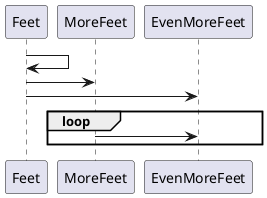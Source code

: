 @startuml

'By Andreas Rovelt & Jonas Meinert Larsen

'Sequence
Feet -> Feet
Feet -> MoreFeet
Feet -> EvenMoreFeet

'Loops
loop
MoreFeet -> EvenMoreFeet
end loop

@enduml